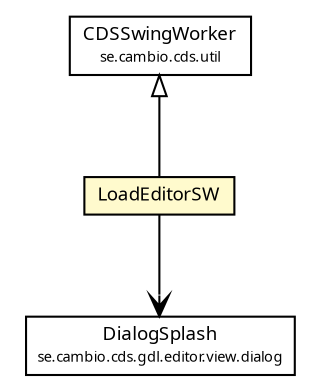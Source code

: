 #!/usr/local/bin/dot
#
# Class diagram 
# Generated by UMLGraph version R5_6 (http://www.umlgraph.org/)
#

digraph G {
	edge [fontname="Trebuchet MS",fontsize=10,labelfontname="Trebuchet MS",labelfontsize=10];
	node [fontname="Trebuchet MS",fontsize=10,shape=plaintext];
	nodesep=0.25;
	ranksep=0.5;
	// se.cambio.cds.util.CDSSwingWorker
	c249048 [label=<<table title="se.cambio.cds.util.CDSSwingWorker" border="0" cellborder="1" cellspacing="0" cellpadding="2" port="p" href="../../../../util/CDSSwingWorker.html">
		<tr><td><table border="0" cellspacing="0" cellpadding="1">
<tr><td align="center" balign="center"><font face="Trebuchet MS"> CDSSwingWorker </font></td></tr>
<tr><td align="center" balign="center"><font face="Trebuchet MS" point-size="7.0"> se.cambio.cds.util </font></td></tr>
		</table></td></tr>
		</table>>, URL="../../../../util/CDSSwingWorker.html", fontname="Trebuchet MS", fontcolor="black", fontsize=9.0];
	// se.cambio.cds.gdl.editor.controller.sw.LoadEditorSW
	c249458 [label=<<table title="se.cambio.cds.gdl.editor.controller.sw.LoadEditorSW" border="0" cellborder="1" cellspacing="0" cellpadding="2" port="p" bgcolor="lemonChiffon" href="./LoadEditorSW.html">
		<tr><td><table border="0" cellspacing="0" cellpadding="1">
<tr><td align="center" balign="center"><font face="Trebuchet MS"> LoadEditorSW </font></td></tr>
		</table></td></tr>
		</table>>, URL="./LoadEditorSW.html", fontname="Trebuchet MS", fontcolor="black", fontsize=9.0];
	// se.cambio.cds.gdl.editor.view.dialog.DialogSplash
	c249470 [label=<<table title="se.cambio.cds.gdl.editor.view.dialog.DialogSplash" border="0" cellborder="1" cellspacing="0" cellpadding="2" port="p" href="../../view/dialog/DialogSplash.html">
		<tr><td><table border="0" cellspacing="0" cellpadding="1">
<tr><td align="center" balign="center"><font face="Trebuchet MS"> DialogSplash </font></td></tr>
<tr><td align="center" balign="center"><font face="Trebuchet MS" point-size="7.0"> se.cambio.cds.gdl.editor.view.dialog </font></td></tr>
		</table></td></tr>
		</table>>, URL="../../view/dialog/DialogSplash.html", fontname="Trebuchet MS", fontcolor="black", fontsize=9.0];
	//se.cambio.cds.gdl.editor.controller.sw.LoadEditorSW extends se.cambio.cds.util.CDSSwingWorker
	c249048:p -> c249458:p [dir=back,arrowtail=empty];
	// se.cambio.cds.gdl.editor.controller.sw.LoadEditorSW NAVASSOC se.cambio.cds.gdl.editor.view.dialog.DialogSplash
	c249458:p -> c249470:p [taillabel="", label="", headlabel="", fontname="Trebuchet MS", fontcolor="black", fontsize=10.0, color="black", arrowhead=open];
}

